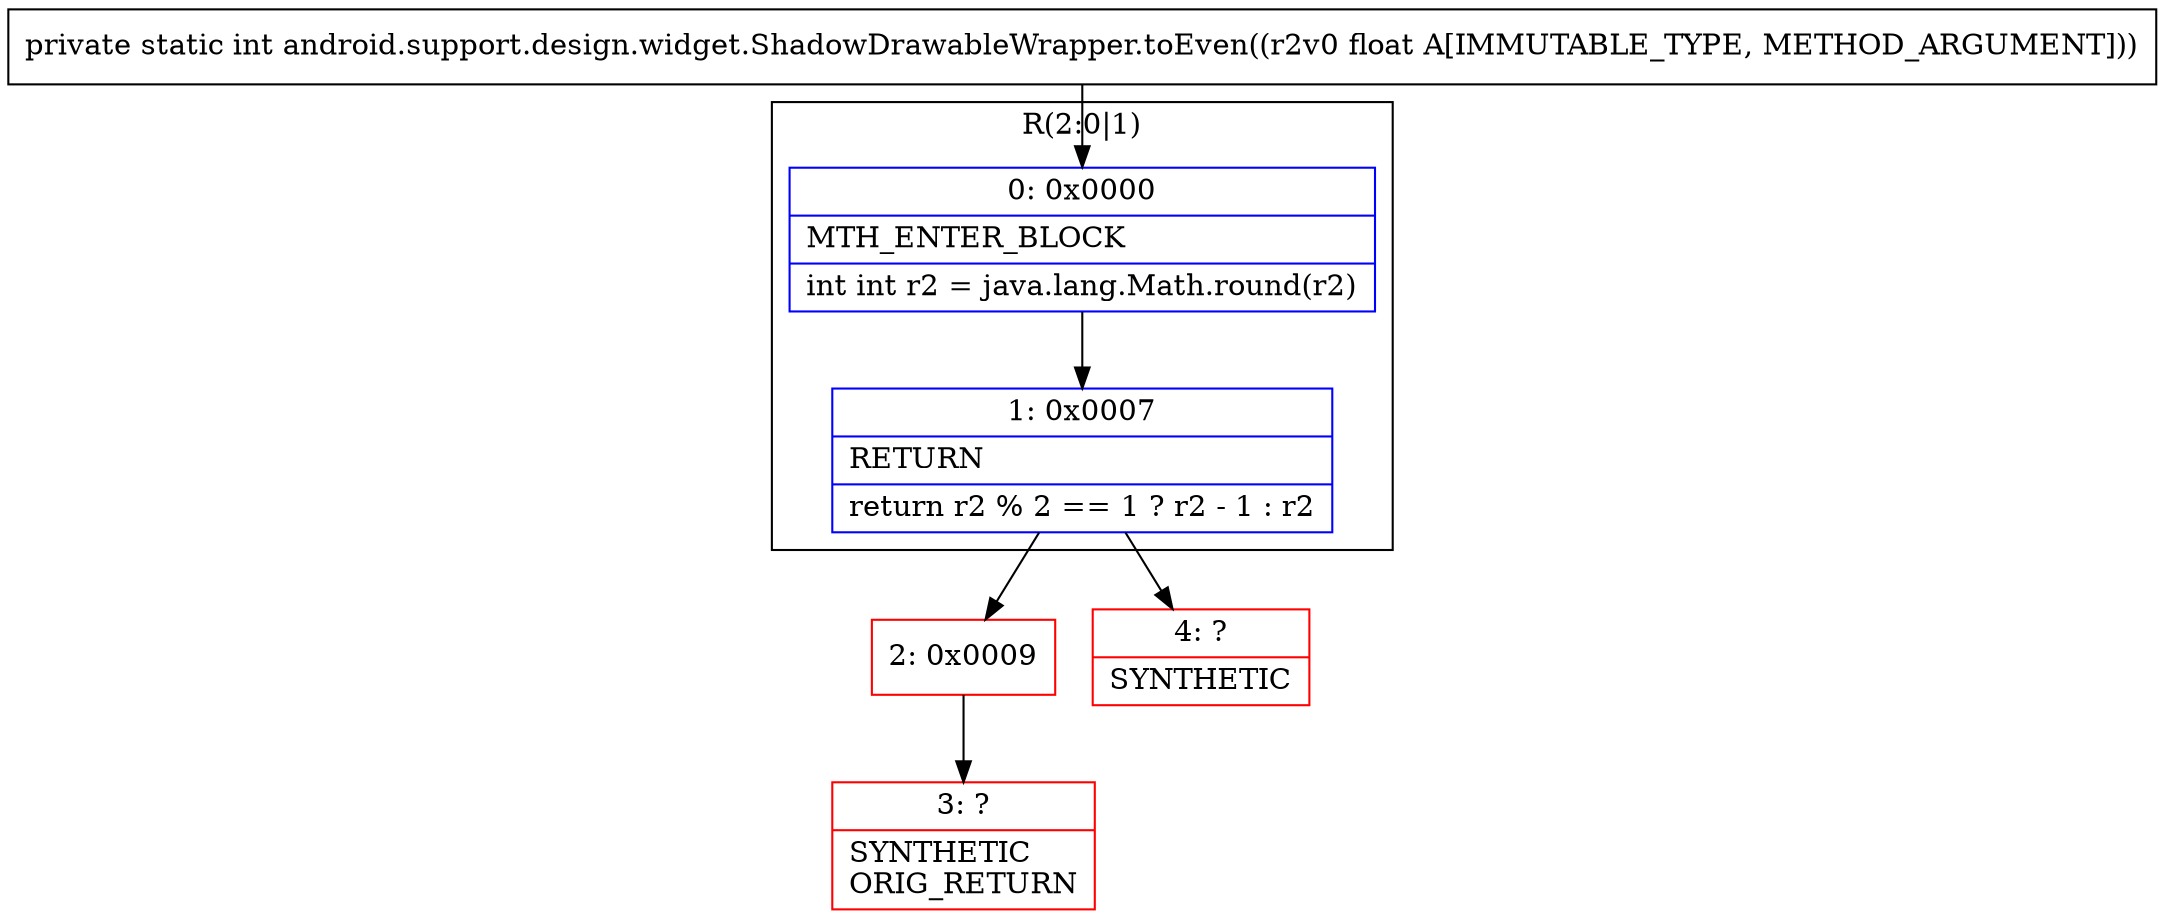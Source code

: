digraph "CFG forandroid.support.design.widget.ShadowDrawableWrapper.toEven(F)I" {
subgraph cluster_Region_1993238825 {
label = "R(2:0|1)";
node [shape=record,color=blue];
Node_0 [shape=record,label="{0\:\ 0x0000|MTH_ENTER_BLOCK\l|int int r2 = java.lang.Math.round(r2)\l}"];
Node_1 [shape=record,label="{1\:\ 0x0007|RETURN\l|return r2 % 2 == 1 ? r2 \- 1 : r2\l}"];
}
Node_2 [shape=record,color=red,label="{2\:\ 0x0009}"];
Node_3 [shape=record,color=red,label="{3\:\ ?|SYNTHETIC\lORIG_RETURN\l}"];
Node_4 [shape=record,color=red,label="{4\:\ ?|SYNTHETIC\l}"];
MethodNode[shape=record,label="{private static int android.support.design.widget.ShadowDrawableWrapper.toEven((r2v0 float A[IMMUTABLE_TYPE, METHOD_ARGUMENT])) }"];
MethodNode -> Node_0;
Node_0 -> Node_1;
Node_1 -> Node_2;
Node_1 -> Node_4;
Node_2 -> Node_3;
}


